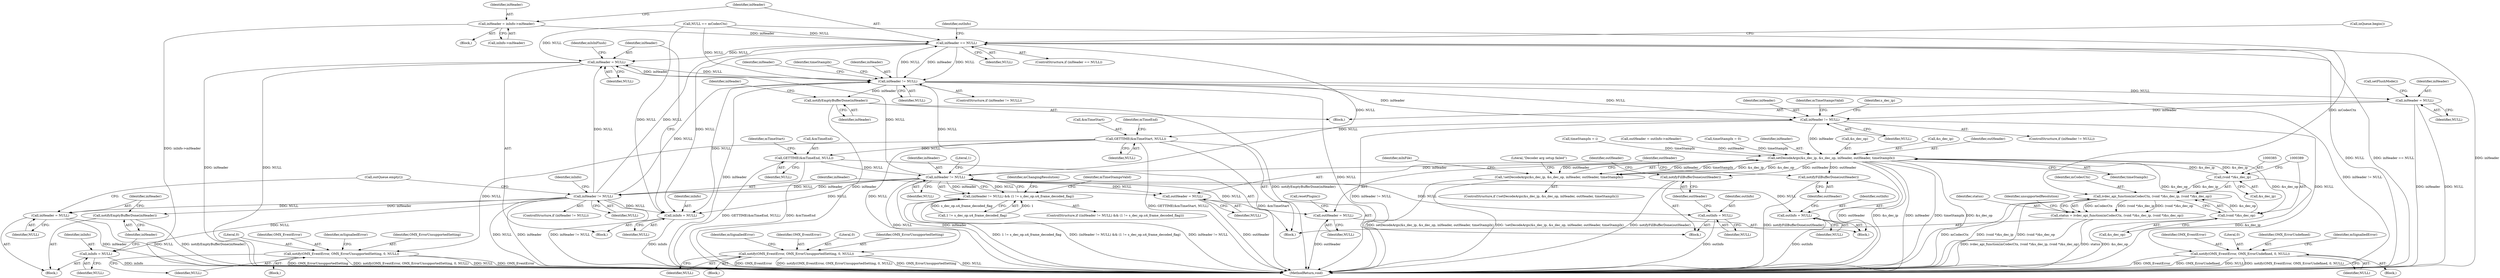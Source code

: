 digraph "0_Android_918eeaa29d99d257282fafec931b4bda0e3bae12@pointer" {
"1000199" [label="(Call,inHeader = inInfo->mHeader)"];
"1000205" [label="(Call,inHeader == NULL)"];
"1000181" [label="(Call,inInfo = NULL)"];
"1000184" [label="(Call,inHeader = NULL)"];
"1000245" [label="(Call,inHeader != NULL)"];
"1000263" [label="(Call,notifyEmptyBufferDone(inHeader))"];
"1000277" [label="(Call,inHeader = NULL)"];
"1000318" [label="(Call,inHeader != NULL)"];
"1000343" [label="(Call,setDecodeArgs(&s_dec_ip, &s_dec_op, inHeader, outHeader, timeStampIx))"];
"1000342" [label="(Call,!setDecodeArgs(&s_dec_ip, &s_dec_op, inHeader, outHeader, timeStampIx))"];
"1000384" [label="(Call,(void *)&s_dec_ip)"];
"1000382" [label="(Call,ivdec_api_function(mCodecCtx, (void *)&s_dec_ip, (void *)&s_dec_op))"];
"1000380" [label="(Call,status = ivdec_api_function(mCodecCtx, (void *)&s_dec_ip, (void *)&s_dec_op))"];
"1000388" [label="(Call,(void *)&s_dec_op)"];
"1000480" [label="(Call,inHeader != NULL)"];
"1000479" [label="(Call,(inHeader != NULL) && (1 != s_dec_op.u4_frame_decoded_flag))"];
"1000597" [label="(Call,outInfo = NULL)"];
"1000602" [label="(Call,outHeader = NULL)"];
"1000630" [label="(Call,outInfo = NULL)"];
"1000635" [label="(Call,outHeader = NULL)"];
"1000640" [label="(Call,inHeader != NULL)"];
"1000651" [label="(Call,inInfo = NULL)"];
"1000654" [label="(Call,notifyEmptyBufferDone(inHeader))"];
"1000656" [label="(Call,inHeader = NULL)"];
"1000600" [label="(Call,notifyFillBufferDone(outHeader))"];
"1000633" [label="(Call,notifyFillBufferDone(outHeader))"];
"1000354" [label="(Call,notify(OMX_EventError, OMX_ErrorUndefined, 0, NULL))"];
"1000371" [label="(Call,GETTIME(&mTimeStart, NULL))"];
"1000409" [label="(Call,notify(OMX_EventError, OMX_ErrorUnsupportedSetting, 0, NULL))"];
"1000433" [label="(Call,notify(OMX_EventError, OMX_ErrorUnsupportedSetting, 0, NULL))"];
"1000452" [label="(Call,GETTIME(&mTimeEnd, NULL))"];
"1000480" [label="(Call,inHeader != NULL)"];
"1000436" [label="(Literal,0)"];
"1000388" [label="(Call,(void *)&s_dec_op)"];
"1000597" [label="(Call,outInfo = NULL)"];
"1000415" [label="(Identifier,mSignalledError)"];
"1000174" [label="(Call,outQueue.empty())"];
"1000357" [label="(Literal,0)"];
"1000386" [label="(Call,&s_dec_ip)"];
"1000371" [label="(Call,GETTIME(&mTimeStart, NULL))"];
"1000434" [label="(Identifier,OMX_EventError)"];
"1000433" [label="(Call,notify(OMX_EventError, OMX_ErrorUnsupportedSetting, 0, NULL))"];
"1000642" [label="(Identifier,NULL)"];
"1000358" [label="(Identifier,NULL)"];
"1000376" [label="(Identifier,mTimeEnd)"];
"1000635" [label="(Call,outHeader = NULL)"];
"1000199" [label="(Call,inHeader = inInfo->mHeader)"];
"1000598" [label="(Identifier,outInfo)"];
"1000279" [label="(Identifier,NULL)"];
"1000317" [label="(ControlStructure,if (inHeader != NULL))"];
"1000278" [label="(Identifier,inHeader)"];
"1000481" [label="(Identifier,inHeader)"];
"1000411" [label="(Identifier,OMX_ErrorUnsupportedSetting)"];
"1000404" [label="(Block,)"];
"1000346" [label="(Call,&s_dec_op)"];
"1000255" [label="(Block,)"];
"1000344" [label="(Call,&s_dec_ip)"];
"1000383" [label="(Identifier,mCodecCtx)"];
"1000360" [label="(Identifier,mSignalledError)"];
"1000247" [label="(Identifier,NULL)"];
"1000125" [label="(Call,NULL == mCodecCtx)"];
"1000264" [label="(Identifier,inHeader)"];
"1000353" [label="(Literal,\"Decoder arg setup failed\")"];
"1000206" [label="(Identifier,inHeader)"];
"1000659" [label="(MethodReturn,void)"];
"1000244" [label="(ControlStructure,if (inHeader != NULL))"];
"1000394" [label="(Identifier,unsupportedResolution)"];
"1000409" [label="(Call,notify(OMX_EventError, OMX_ErrorUnsupportedSetting, 0, NULL))"];
"1000600" [label="(Call,notifyFillBufferDone(outHeader))"];
"1000453" [label="(Call,&mTimeEnd)"];
"1000655" [label="(Identifier,inHeader)"];
"1000350" [label="(Identifier,timeStampIx)"];
"1000334" [label="(Block,)"];
"1000263" [label="(Call,notifyEmptyBufferDone(inHeader))"];
"1000633" [label="(Call,notifyFillBufferDone(outHeader))"];
"1000356" [label="(Identifier,OMX_ErrorUndefined)"];
"1000181" [label="(Call,inInfo = NULL)"];
"1000632" [label="(Identifier,NULL)"];
"1000484" [label="(Literal,1)"];
"1000343" [label="(Call,setDecodeArgs(&s_dec_ip, &s_dec_op, inHeader, outHeader, timeStampIx))"];
"1000637" [label="(Identifier,NULL)"];
"1000382" [label="(Call,ivdec_api_function(mCodecCtx, (void *)&s_dec_ip, (void *)&s_dec_op))"];
"1000380" [label="(Call,status = ivdec_api_function(mCodecCtx, (void *)&s_dec_ip, (void *)&s_dec_op))"];
"1000435" [label="(Identifier,OMX_ErrorUnsupportedSetting)"];
"1000638" [label="(Call,resetPlugin())"];
"1000345" [label="(Identifier,s_dec_ip)"];
"1000653" [label="(Identifier,NULL)"];
"1000349" [label="(Identifier,outHeader)"];
"1000631" [label="(Identifier,outInfo)"];
"1000355" [label="(Identifier,OMX_EventError)"];
"1000189" [label="(Identifier,mIsInFlush)"];
"1000413" [label="(Identifier,NULL)"];
"1000184" [label="(Call,inHeader = NULL)"];
"1000603" [label="(Identifier,outHeader)"];
"1000641" [label="(Identifier,inHeader)"];
"1000656" [label="(Call,inHeader = NULL)"];
"1000313" [label="(Call,timeStampIx = i)"];
"1000562" [label="(Block,)"];
"1000318" [label="(Call,inHeader != NULL)"];
"1000496" [label="(Identifier,mChangingResolution)"];
"1000657" [label="(Identifier,inHeader)"];
"1000658" [label="(Identifier,NULL)"];
"1000224" [label="(Call,outHeader = outInfo->mHeader)"];
"1000630" [label="(Call,outInfo = NULL)"];
"1000390" [label="(Call,&s_dec_op)"];
"1000364" [label="(Identifier,mInFile)"];
"1000457" [label="(Identifier,mTimeStart)"];
"1000205" [label="(Call,inHeader == NULL)"];
"1000182" [label="(Identifier,inInfo)"];
"1000646" [label="(Identifier,inInfo)"];
"1000491" [label="(Identifier,mTimeStampsValid)"];
"1000612" [label="(Block,)"];
"1000374" [label="(Identifier,NULL)"];
"1000351" [label="(Block,)"];
"1000320" [label="(Identifier,NULL)"];
"1000643" [label="(Block,)"];
"1000430" [label="(Block,)"];
"1000246" [label="(Identifier,inHeader)"];
"1000599" [label="(Identifier,NULL)"];
"1000604" [label="(Identifier,NULL)"];
"1000372" [label="(Call,&mTimeStart)"];
"1000245" [label="(Call,inHeader != NULL)"];
"1000221" [label="(Identifier,outInfo)"];
"1000280" [label="(Call,setFlushMode())"];
"1000412" [label="(Literal,0)"];
"1000478" [label="(ControlStructure,if ((inHeader != NULL) && (1 != s_dec_op.u4_frame_decoded_flag)))"];
"1000455" [label="(Identifier,NULL)"];
"1000185" [label="(Identifier,inHeader)"];
"1000207" [label="(Identifier,NULL)"];
"1000269" [label="(Identifier,inHeader)"];
"1000381" [label="(Identifier,status)"];
"1000483" [label="(Call,1 != s_dec_op.u4_frame_decoded_flag)"];
"1000194" [label="(Block,)"];
"1000294" [label="(Call,timeStampIx = 0)"];
"1000482" [label="(Identifier,NULL)"];
"1000654" [label="(Call,notifyEmptyBufferDone(inHeader))"];
"1000602" [label="(Call,outHeader = NULL)"];
"1000354" [label="(Call,notify(OMX_EventError, OMX_ErrorUndefined, 0, NULL))"];
"1000175" [label="(Block,)"];
"1000204" [label="(ControlStructure,if (inHeader == NULL))"];
"1000652" [label="(Identifier,inInfo)"];
"1000186" [label="(Identifier,NULL)"];
"1000634" [label="(Identifier,outHeader)"];
"1000201" [label="(Call,inInfo->mHeader)"];
"1000437" [label="(Identifier,NULL)"];
"1000319" [label="(Identifier,inHeader)"];
"1000452" [label="(Call,GETTIME(&mTimeEnd, NULL))"];
"1000210" [label="(Call,inQueue.begin())"];
"1000410" [label="(Identifier,OMX_EventError)"];
"1000341" [label="(ControlStructure,if (!setDecodeArgs(&s_dec_ip, &s_dec_op, inHeader, outHeader, timeStampIx)))"];
"1000252" [label="(Identifier,inHeader)"];
"1000636" [label="(Identifier,outHeader)"];
"1000439" [label="(Identifier,mSignalledError)"];
"1000479" [label="(Call,(inHeader != NULL) && (1 != s_dec_op.u4_frame_decoded_flag))"];
"1000295" [label="(Identifier,timeStampIx)"];
"1000348" [label="(Identifier,inHeader)"];
"1000277" [label="(Call,inHeader = NULL)"];
"1000342" [label="(Call,!setDecodeArgs(&s_dec_ip, &s_dec_op, inHeader, outHeader, timeStampIx))"];
"1000639" [label="(ControlStructure,if (inHeader != NULL))"];
"1000324" [label="(Identifier,mTimeStampsValid)"];
"1000601" [label="(Identifier,outHeader)"];
"1000651" [label="(Call,inInfo = NULL)"];
"1000640" [label="(Call,inHeader != NULL)"];
"1000200" [label="(Identifier,inHeader)"];
"1000183" [label="(Identifier,NULL)"];
"1000384" [label="(Call,(void *)&s_dec_ip)"];
"1000199" -> "1000194"  [label="AST: "];
"1000199" -> "1000201"  [label="CFG: "];
"1000200" -> "1000199"  [label="AST: "];
"1000201" -> "1000199"  [label="AST: "];
"1000206" -> "1000199"  [label="CFG: "];
"1000199" -> "1000659"  [label="DDG: inInfo->mHeader"];
"1000199" -> "1000205"  [label="DDG: inHeader"];
"1000205" -> "1000204"  [label="AST: "];
"1000205" -> "1000207"  [label="CFG: "];
"1000206" -> "1000205"  [label="AST: "];
"1000207" -> "1000205"  [label="AST: "];
"1000210" -> "1000205"  [label="CFG: "];
"1000221" -> "1000205"  [label="CFG: "];
"1000205" -> "1000659"  [label="DDG: inHeader"];
"1000205" -> "1000659"  [label="DDG: NULL"];
"1000205" -> "1000659"  [label="DDG: inHeader == NULL"];
"1000205" -> "1000181"  [label="DDG: NULL"];
"1000205" -> "1000184"  [label="DDG: NULL"];
"1000125" -> "1000205"  [label="DDG: NULL"];
"1000640" -> "1000205"  [label="DDG: NULL"];
"1000245" -> "1000205"  [label="DDG: NULL"];
"1000480" -> "1000205"  [label="DDG: NULL"];
"1000205" -> "1000245"  [label="DDG: inHeader"];
"1000205" -> "1000245"  [label="DDG: NULL"];
"1000181" -> "1000175"  [label="AST: "];
"1000181" -> "1000183"  [label="CFG: "];
"1000182" -> "1000181"  [label="AST: "];
"1000183" -> "1000181"  [label="AST: "];
"1000185" -> "1000181"  [label="CFG: "];
"1000181" -> "1000659"  [label="DDG: inInfo"];
"1000125" -> "1000181"  [label="DDG: NULL"];
"1000640" -> "1000181"  [label="DDG: NULL"];
"1000245" -> "1000181"  [label="DDG: NULL"];
"1000480" -> "1000181"  [label="DDG: NULL"];
"1000184" -> "1000175"  [label="AST: "];
"1000184" -> "1000186"  [label="CFG: "];
"1000185" -> "1000184"  [label="AST: "];
"1000186" -> "1000184"  [label="AST: "];
"1000189" -> "1000184"  [label="CFG: "];
"1000184" -> "1000659"  [label="DDG: NULL"];
"1000184" -> "1000659"  [label="DDG: inHeader"];
"1000125" -> "1000184"  [label="DDG: NULL"];
"1000640" -> "1000184"  [label="DDG: NULL"];
"1000245" -> "1000184"  [label="DDG: NULL"];
"1000480" -> "1000184"  [label="DDG: NULL"];
"1000184" -> "1000245"  [label="DDG: inHeader"];
"1000245" -> "1000244"  [label="AST: "];
"1000245" -> "1000247"  [label="CFG: "];
"1000246" -> "1000245"  [label="AST: "];
"1000247" -> "1000245"  [label="AST: "];
"1000252" -> "1000245"  [label="CFG: "];
"1000295" -> "1000245"  [label="CFG: "];
"1000245" -> "1000659"  [label="DDG: inHeader != NULL"];
"1000245" -> "1000659"  [label="DDG: inHeader"];
"1000245" -> "1000659"  [label="DDG: NULL"];
"1000125" -> "1000245"  [label="DDG: NULL"];
"1000640" -> "1000245"  [label="DDG: NULL"];
"1000480" -> "1000245"  [label="DDG: NULL"];
"1000245" -> "1000263"  [label="DDG: inHeader"];
"1000245" -> "1000277"  [label="DDG: NULL"];
"1000245" -> "1000318"  [label="DDG: inHeader"];
"1000245" -> "1000318"  [label="DDG: NULL"];
"1000263" -> "1000255"  [label="AST: "];
"1000263" -> "1000264"  [label="CFG: "];
"1000264" -> "1000263"  [label="AST: "];
"1000269" -> "1000263"  [label="CFG: "];
"1000263" -> "1000659"  [label="DDG: inHeader"];
"1000263" -> "1000659"  [label="DDG: notifyEmptyBufferDone(inHeader)"];
"1000277" -> "1000255"  [label="AST: "];
"1000277" -> "1000279"  [label="CFG: "];
"1000278" -> "1000277"  [label="AST: "];
"1000279" -> "1000277"  [label="AST: "];
"1000280" -> "1000277"  [label="CFG: "];
"1000277" -> "1000659"  [label="DDG: inHeader"];
"1000277" -> "1000659"  [label="DDG: NULL"];
"1000277" -> "1000318"  [label="DDG: inHeader"];
"1000318" -> "1000317"  [label="AST: "];
"1000318" -> "1000320"  [label="CFG: "];
"1000319" -> "1000318"  [label="AST: "];
"1000320" -> "1000318"  [label="AST: "];
"1000324" -> "1000318"  [label="CFG: "];
"1000345" -> "1000318"  [label="CFG: "];
"1000318" -> "1000659"  [label="DDG: inHeader != NULL"];
"1000318" -> "1000343"  [label="DDG: inHeader"];
"1000318" -> "1000354"  [label="DDG: NULL"];
"1000318" -> "1000371"  [label="DDG: NULL"];
"1000343" -> "1000342"  [label="AST: "];
"1000343" -> "1000350"  [label="CFG: "];
"1000344" -> "1000343"  [label="AST: "];
"1000346" -> "1000343"  [label="AST: "];
"1000348" -> "1000343"  [label="AST: "];
"1000349" -> "1000343"  [label="AST: "];
"1000350" -> "1000343"  [label="AST: "];
"1000342" -> "1000343"  [label="CFG: "];
"1000343" -> "1000659"  [label="DDG: outHeader"];
"1000343" -> "1000659"  [label="DDG: &s_dec_ip"];
"1000343" -> "1000659"  [label="DDG: inHeader"];
"1000343" -> "1000659"  [label="DDG: timeStampIx"];
"1000343" -> "1000659"  [label="DDG: &s_dec_op"];
"1000343" -> "1000342"  [label="DDG: inHeader"];
"1000343" -> "1000342"  [label="DDG: timeStampIx"];
"1000343" -> "1000342"  [label="DDG: &s_dec_ip"];
"1000343" -> "1000342"  [label="DDG: &s_dec_op"];
"1000343" -> "1000342"  [label="DDG: outHeader"];
"1000384" -> "1000343"  [label="DDG: &s_dec_ip"];
"1000388" -> "1000343"  [label="DDG: &s_dec_op"];
"1000224" -> "1000343"  [label="DDG: outHeader"];
"1000294" -> "1000343"  [label="DDG: timeStampIx"];
"1000313" -> "1000343"  [label="DDG: timeStampIx"];
"1000343" -> "1000384"  [label="DDG: &s_dec_ip"];
"1000343" -> "1000388"  [label="DDG: &s_dec_op"];
"1000343" -> "1000480"  [label="DDG: inHeader"];
"1000343" -> "1000600"  [label="DDG: outHeader"];
"1000343" -> "1000633"  [label="DDG: outHeader"];
"1000342" -> "1000341"  [label="AST: "];
"1000353" -> "1000342"  [label="CFG: "];
"1000364" -> "1000342"  [label="CFG: "];
"1000342" -> "1000659"  [label="DDG: setDecodeArgs(&s_dec_ip, &s_dec_op, inHeader, outHeader, timeStampIx)"];
"1000342" -> "1000659"  [label="DDG: !setDecodeArgs(&s_dec_ip, &s_dec_op, inHeader, outHeader, timeStampIx)"];
"1000384" -> "1000382"  [label="AST: "];
"1000384" -> "1000386"  [label="CFG: "];
"1000385" -> "1000384"  [label="AST: "];
"1000386" -> "1000384"  [label="AST: "];
"1000389" -> "1000384"  [label="CFG: "];
"1000384" -> "1000659"  [label="DDG: &s_dec_ip"];
"1000384" -> "1000382"  [label="DDG: &s_dec_ip"];
"1000382" -> "1000380"  [label="AST: "];
"1000382" -> "1000388"  [label="CFG: "];
"1000383" -> "1000382"  [label="AST: "];
"1000388" -> "1000382"  [label="AST: "];
"1000380" -> "1000382"  [label="CFG: "];
"1000382" -> "1000659"  [label="DDG: mCodecCtx"];
"1000382" -> "1000659"  [label="DDG: (void *)&s_dec_ip"];
"1000382" -> "1000659"  [label="DDG: (void *)&s_dec_op"];
"1000382" -> "1000380"  [label="DDG: mCodecCtx"];
"1000382" -> "1000380"  [label="DDG: (void *)&s_dec_ip"];
"1000382" -> "1000380"  [label="DDG: (void *)&s_dec_op"];
"1000125" -> "1000382"  [label="DDG: mCodecCtx"];
"1000388" -> "1000382"  [label="DDG: &s_dec_op"];
"1000380" -> "1000334"  [label="AST: "];
"1000381" -> "1000380"  [label="AST: "];
"1000394" -> "1000380"  [label="CFG: "];
"1000380" -> "1000659"  [label="DDG: ivdec_api_function(mCodecCtx, (void *)&s_dec_ip, (void *)&s_dec_op)"];
"1000380" -> "1000659"  [label="DDG: status"];
"1000388" -> "1000390"  [label="CFG: "];
"1000389" -> "1000388"  [label="AST: "];
"1000390" -> "1000388"  [label="AST: "];
"1000388" -> "1000659"  [label="DDG: &s_dec_op"];
"1000480" -> "1000479"  [label="AST: "];
"1000480" -> "1000482"  [label="CFG: "];
"1000481" -> "1000480"  [label="AST: "];
"1000482" -> "1000480"  [label="AST: "];
"1000484" -> "1000480"  [label="CFG: "];
"1000479" -> "1000480"  [label="CFG: "];
"1000480" -> "1000659"  [label="DDG: inHeader"];
"1000480" -> "1000659"  [label="DDG: NULL"];
"1000480" -> "1000479"  [label="DDG: inHeader"];
"1000480" -> "1000479"  [label="DDG: NULL"];
"1000452" -> "1000480"  [label="DDG: NULL"];
"1000480" -> "1000597"  [label="DDG: NULL"];
"1000480" -> "1000602"  [label="DDG: NULL"];
"1000480" -> "1000630"  [label="DDG: NULL"];
"1000480" -> "1000635"  [label="DDG: NULL"];
"1000480" -> "1000640"  [label="DDG: inHeader"];
"1000480" -> "1000640"  [label="DDG: NULL"];
"1000479" -> "1000478"  [label="AST: "];
"1000479" -> "1000483"  [label="CFG: "];
"1000483" -> "1000479"  [label="AST: "];
"1000491" -> "1000479"  [label="CFG: "];
"1000496" -> "1000479"  [label="CFG: "];
"1000479" -> "1000659"  [label="DDG: 1 != s_dec_op.u4_frame_decoded_flag"];
"1000479" -> "1000659"  [label="DDG: (inHeader != NULL) && (1 != s_dec_op.u4_frame_decoded_flag)"];
"1000479" -> "1000659"  [label="DDG: inHeader != NULL"];
"1000483" -> "1000479"  [label="DDG: 1"];
"1000483" -> "1000479"  [label="DDG: s_dec_op.u4_frame_decoded_flag"];
"1000597" -> "1000562"  [label="AST: "];
"1000597" -> "1000599"  [label="CFG: "];
"1000598" -> "1000597"  [label="AST: "];
"1000599" -> "1000597"  [label="AST: "];
"1000601" -> "1000597"  [label="CFG: "];
"1000597" -> "1000659"  [label="DDG: outInfo"];
"1000602" -> "1000562"  [label="AST: "];
"1000602" -> "1000604"  [label="CFG: "];
"1000603" -> "1000602"  [label="AST: "];
"1000604" -> "1000602"  [label="AST: "];
"1000641" -> "1000602"  [label="CFG: "];
"1000602" -> "1000659"  [label="DDG: outHeader"];
"1000630" -> "1000612"  [label="AST: "];
"1000630" -> "1000632"  [label="CFG: "];
"1000631" -> "1000630"  [label="AST: "];
"1000632" -> "1000630"  [label="AST: "];
"1000634" -> "1000630"  [label="CFG: "];
"1000630" -> "1000659"  [label="DDG: outInfo"];
"1000635" -> "1000612"  [label="AST: "];
"1000635" -> "1000637"  [label="CFG: "];
"1000636" -> "1000635"  [label="AST: "];
"1000637" -> "1000635"  [label="AST: "];
"1000638" -> "1000635"  [label="CFG: "];
"1000635" -> "1000659"  [label="DDG: outHeader"];
"1000640" -> "1000639"  [label="AST: "];
"1000640" -> "1000642"  [label="CFG: "];
"1000641" -> "1000640"  [label="AST: "];
"1000642" -> "1000640"  [label="AST: "];
"1000174" -> "1000640"  [label="CFG: "];
"1000646" -> "1000640"  [label="CFG: "];
"1000640" -> "1000659"  [label="DDG: inHeader"];
"1000640" -> "1000659"  [label="DDG: inHeader != NULL"];
"1000640" -> "1000659"  [label="DDG: NULL"];
"1000640" -> "1000651"  [label="DDG: NULL"];
"1000640" -> "1000654"  [label="DDG: inHeader"];
"1000640" -> "1000656"  [label="DDG: NULL"];
"1000651" -> "1000643"  [label="AST: "];
"1000651" -> "1000653"  [label="CFG: "];
"1000652" -> "1000651"  [label="AST: "];
"1000653" -> "1000651"  [label="AST: "];
"1000655" -> "1000651"  [label="CFG: "];
"1000651" -> "1000659"  [label="DDG: inInfo"];
"1000654" -> "1000643"  [label="AST: "];
"1000654" -> "1000655"  [label="CFG: "];
"1000655" -> "1000654"  [label="AST: "];
"1000657" -> "1000654"  [label="CFG: "];
"1000654" -> "1000659"  [label="DDG: notifyEmptyBufferDone(inHeader)"];
"1000656" -> "1000643"  [label="AST: "];
"1000656" -> "1000658"  [label="CFG: "];
"1000657" -> "1000656"  [label="AST: "];
"1000658" -> "1000656"  [label="AST: "];
"1000174" -> "1000656"  [label="CFG: "];
"1000656" -> "1000659"  [label="DDG: NULL"];
"1000656" -> "1000659"  [label="DDG: inHeader"];
"1000600" -> "1000562"  [label="AST: "];
"1000600" -> "1000601"  [label="CFG: "];
"1000601" -> "1000600"  [label="AST: "];
"1000603" -> "1000600"  [label="CFG: "];
"1000600" -> "1000659"  [label="DDG: notifyFillBufferDone(outHeader)"];
"1000633" -> "1000612"  [label="AST: "];
"1000633" -> "1000634"  [label="CFG: "];
"1000634" -> "1000633"  [label="AST: "];
"1000636" -> "1000633"  [label="CFG: "];
"1000633" -> "1000659"  [label="DDG: notifyFillBufferDone(outHeader)"];
"1000354" -> "1000351"  [label="AST: "];
"1000354" -> "1000358"  [label="CFG: "];
"1000355" -> "1000354"  [label="AST: "];
"1000356" -> "1000354"  [label="AST: "];
"1000357" -> "1000354"  [label="AST: "];
"1000358" -> "1000354"  [label="AST: "];
"1000360" -> "1000354"  [label="CFG: "];
"1000354" -> "1000659"  [label="DDG: OMX_ErrorUndefined"];
"1000354" -> "1000659"  [label="DDG: NULL"];
"1000354" -> "1000659"  [label="DDG: notify(OMX_EventError, OMX_ErrorUndefined, 0, NULL)"];
"1000354" -> "1000659"  [label="DDG: OMX_EventError"];
"1000371" -> "1000334"  [label="AST: "];
"1000371" -> "1000374"  [label="CFG: "];
"1000372" -> "1000371"  [label="AST: "];
"1000374" -> "1000371"  [label="AST: "];
"1000376" -> "1000371"  [label="CFG: "];
"1000371" -> "1000659"  [label="DDG: &mTimeStart"];
"1000371" -> "1000659"  [label="DDG: GETTIME(&mTimeStart, NULL)"];
"1000371" -> "1000409"  [label="DDG: NULL"];
"1000371" -> "1000433"  [label="DDG: NULL"];
"1000371" -> "1000452"  [label="DDG: NULL"];
"1000409" -> "1000404"  [label="AST: "];
"1000409" -> "1000413"  [label="CFG: "];
"1000410" -> "1000409"  [label="AST: "];
"1000411" -> "1000409"  [label="AST: "];
"1000412" -> "1000409"  [label="AST: "];
"1000413" -> "1000409"  [label="AST: "];
"1000415" -> "1000409"  [label="CFG: "];
"1000409" -> "1000659"  [label="DDG: OMX_ErrorUnsupportedSetting"];
"1000409" -> "1000659"  [label="DDG: notify(OMX_EventError, OMX_ErrorUnsupportedSetting, 0, NULL)"];
"1000409" -> "1000659"  [label="DDG: NULL"];
"1000409" -> "1000659"  [label="DDG: OMX_EventError"];
"1000433" -> "1000430"  [label="AST: "];
"1000433" -> "1000437"  [label="CFG: "];
"1000434" -> "1000433"  [label="AST: "];
"1000435" -> "1000433"  [label="AST: "];
"1000436" -> "1000433"  [label="AST: "];
"1000437" -> "1000433"  [label="AST: "];
"1000439" -> "1000433"  [label="CFG: "];
"1000433" -> "1000659"  [label="DDG: NULL"];
"1000433" -> "1000659"  [label="DDG: OMX_EventError"];
"1000433" -> "1000659"  [label="DDG: notify(OMX_EventError, OMX_ErrorUnsupportedSetting, 0, NULL)"];
"1000433" -> "1000659"  [label="DDG: OMX_ErrorUnsupportedSetting"];
"1000452" -> "1000334"  [label="AST: "];
"1000452" -> "1000455"  [label="CFG: "];
"1000453" -> "1000452"  [label="AST: "];
"1000455" -> "1000452"  [label="AST: "];
"1000457" -> "1000452"  [label="CFG: "];
"1000452" -> "1000659"  [label="DDG: GETTIME(&mTimeEnd, NULL)"];
"1000452" -> "1000659"  [label="DDG: &mTimeEnd"];
}
